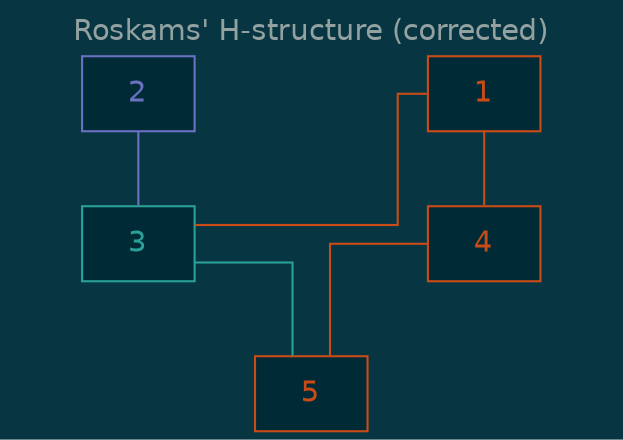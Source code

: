 digraph to_dot {
  style="filled";
  dpi="";
  margin="";
  bgcolor="#073642";
  fontname="Helvetica";
  fontsize="14.0";
  fontcolor="#93a1a1";
  splines="ortho";
  page="";
  size="";
  ratio="0.618034";
  URL="http://tsdye.github.io/harris-matrix/";
  label="Roskams\' H-structure (corrected)";
  labelloc="t";
  "1" [shape="box"] [style="filled"] [fontname="Helvetica"] [fontsize="14.0"] [color="#cb4b16"] [fillcolor="#002b36"] [fontcolor="#cb4b16"] [penwidth="1.0"] [skew="0.0"] [sides="4"] [orientation="0.0"] [distortion="0.0"] [URL="http://tsdye.github.io/harris-matrix/"];
  "2" [shape="box"] [style="filled"] [fontname="Helvetica"] [fontsize="14.0"] [color="#6c71c4"] [fillcolor="#002b36"] [fontcolor="#6c71c4"] [penwidth="1.0"] [skew="0.0"] [sides="4"] [orientation="0.0"] [distortion="0.0"] [URL="http://tsdye.github.io/harris-matrix/"];
  "3" [shape="box"] [style="filled"] [fontname="Helvetica"] [fontsize="14.0"] [color="#2aa198"] [fillcolor="#002b36"] [fontcolor="#2aa198"] [penwidth="1.0"] [skew="0.0"] [sides="4"] [orientation="0.0"] [distortion="0.0"] [URL="http://tsdye.github.io/harris-matrix/"];
  "4" [shape="box"] [style="filled"] [fontname="Helvetica"] [fontsize="14.0"] [color="#cb4b16"] [fillcolor="#002b36"] [fontcolor="#cb4b16"] [penwidth="1.0"] [skew="0.0"] [sides="4"] [orientation="0.0"] [distortion="0.0"] [URL="http://tsdye.github.io/harris-matrix/"];
  "5" [shape="box"] [style="filled"] [fontname="Helvetica"] [fontsize="14.0"] [color="#cb4b16"] [fillcolor="#002b36"] [fontcolor="#cb4b16"] [penwidth="1.0"] [skew="0.0"] [sides="4"] [orientation="0.0"] [distortion="0.0"] [URL="http://tsdye.github.io/harris-matrix/"];
 "1" -> "3"  [style="solid"] [arrowhead="none"] [color="#cb4b16"] [fontname="Helvetica"] [fontsize="14.0"] [fontcolor="#93a1a1"] [penwidth="1.0"] [URL="http://tsdye.github.io/harris-matrix/"];
 "1" -> "4"  [style="solid"] [arrowhead="none"] [color="#cb4b16"] [fontname="Helvetica"] [fontsize="14.0"] [fontcolor="#93a1a1"] [penwidth="1.0"] [URL="http://tsdye.github.io/harris-matrix/"];
 "2" -> "3"  [style="solid"] [arrowhead="none"] [color="#6c71c4"] [fontname="Helvetica"] [fontsize="14.0"] [fontcolor="#93a1a1"] [penwidth="1.0"] [URL="http://tsdye.github.io/harris-matrix/"];
 "3" -> "5"  [style="solid"] [arrowhead="none"] [color="#2aa198"] [fontname="Helvetica"] [fontsize="14.0"] [fontcolor="#93a1a1"] [penwidth="1.0"] [URL="http://tsdye.github.io/harris-matrix/"];
 "4" -> "5"  [style="solid"] [arrowhead="none"] [color="#cb4b16"] [fontname="Helvetica"] [fontsize="14.0"] [fontcolor="#93a1a1"] [penwidth="1.0"] [URL="http://tsdye.github.io/harris-matrix/"];
}
